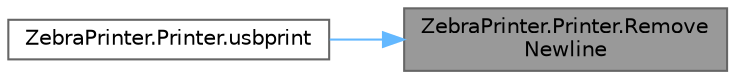 digraph "ZebraPrinter.Printer.RemoveNewline"
{
 // LATEX_PDF_SIZE
  bgcolor="transparent";
  edge [fontname=Helvetica,fontsize=10,labelfontname=Helvetica,labelfontsize=10];
  node [fontname=Helvetica,fontsize=10,shape=box,height=0.2,width=0.4];
  rankdir="RL";
  Node1 [id="Node000001",label="ZebraPrinter.Printer.Remove\lNewline",height=0.2,width=0.4,color="gray40", fillcolor="grey60", style="filled", fontcolor="black",tooltip=" "];
  Node1 -> Node2 [id="edge1_Node000001_Node000002",dir="back",color="steelblue1",style="solid",tooltip=" "];
  Node2 [id="Node000002",label="ZebraPrinter.Printer.usbprint",height=0.2,width=0.4,color="grey40", fillcolor="white", style="filled",URL="$class_zebra_printer_1_1_printer.html#ad25b538aec96830b78daeaefd7ba3e0f",tooltip=" "];
}
